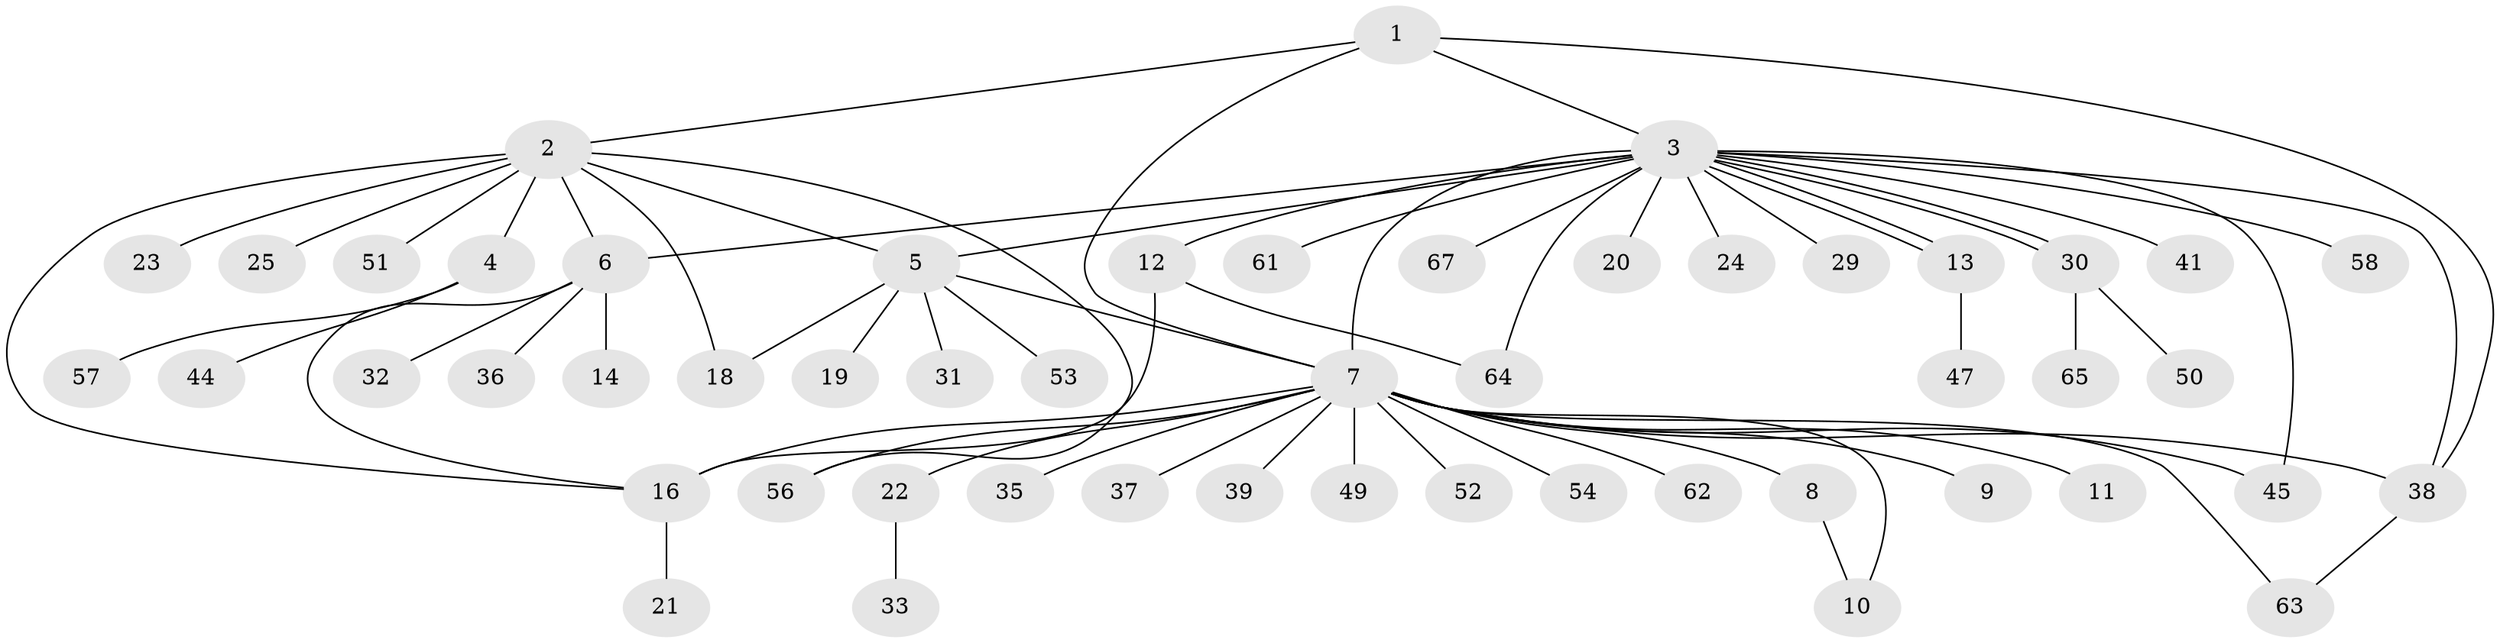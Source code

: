 // Generated by graph-tools (version 1.1) at 2025/51/02/27/25 19:51:54]
// undirected, 52 vertices, 68 edges
graph export_dot {
graph [start="1"]
  node [color=gray90,style=filled];
  1 [super="+40"];
  2 [super="+60"];
  3 [super="+15"];
  4 [super="+27"];
  5 [super="+17"];
  6 [super="+55"];
  7 [super="+26"];
  8 [super="+48"];
  9;
  10 [super="+28"];
  11;
  12 [super="+66"];
  13 [super="+59"];
  14;
  16 [super="+34"];
  18 [super="+46"];
  19;
  20;
  21;
  22;
  23;
  24;
  25;
  29;
  30 [super="+43"];
  31;
  32;
  33;
  35;
  36;
  37;
  38 [super="+42"];
  39;
  41;
  44;
  45;
  47;
  49;
  50;
  51;
  52;
  53;
  54;
  56;
  57;
  58;
  61;
  62;
  63;
  64;
  65;
  67;
  1 -- 2;
  1 -- 3;
  1 -- 7;
  1 -- 38;
  2 -- 4;
  2 -- 18;
  2 -- 23;
  2 -- 25;
  2 -- 51;
  2 -- 56;
  2 -- 6;
  2 -- 16;
  2 -- 5;
  3 -- 5;
  3 -- 6;
  3 -- 7 [weight=2];
  3 -- 12;
  3 -- 13;
  3 -- 13;
  3 -- 20;
  3 -- 24;
  3 -- 29;
  3 -- 30;
  3 -- 30;
  3 -- 38;
  3 -- 41;
  3 -- 45;
  3 -- 58;
  3 -- 61;
  3 -- 64;
  3 -- 67;
  4 -- 57;
  4 -- 44;
  5 -- 7;
  5 -- 19;
  5 -- 31;
  5 -- 53;
  5 -- 18;
  6 -- 14 [weight=2];
  6 -- 16;
  6 -- 32;
  6 -- 36;
  7 -- 8;
  7 -- 9;
  7 -- 10;
  7 -- 11;
  7 -- 16 [weight=2];
  7 -- 22;
  7 -- 35;
  7 -- 37;
  7 -- 56;
  7 -- 62;
  7 -- 63;
  7 -- 49;
  7 -- 52;
  7 -- 39;
  7 -- 54;
  7 -- 45;
  7 -- 38;
  8 -- 10;
  12 -- 16;
  12 -- 64;
  13 -- 47;
  16 -- 21;
  22 -- 33;
  30 -- 50;
  30 -- 65;
  38 -- 63;
}
